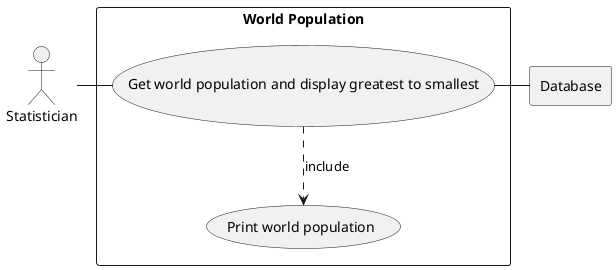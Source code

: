 @startuml
'https://plantuml.com/use-case-diagram

actor Clerk as "Statistician"
rectangle Database
rectangle "World Population" {
usecase UC1 as "Get world population and display greatest to smallest"
usecase UCa as "Print world population"

Clerk - UC1
UC1 ..> UCa : include
UC1 - Database
}


@enduml





